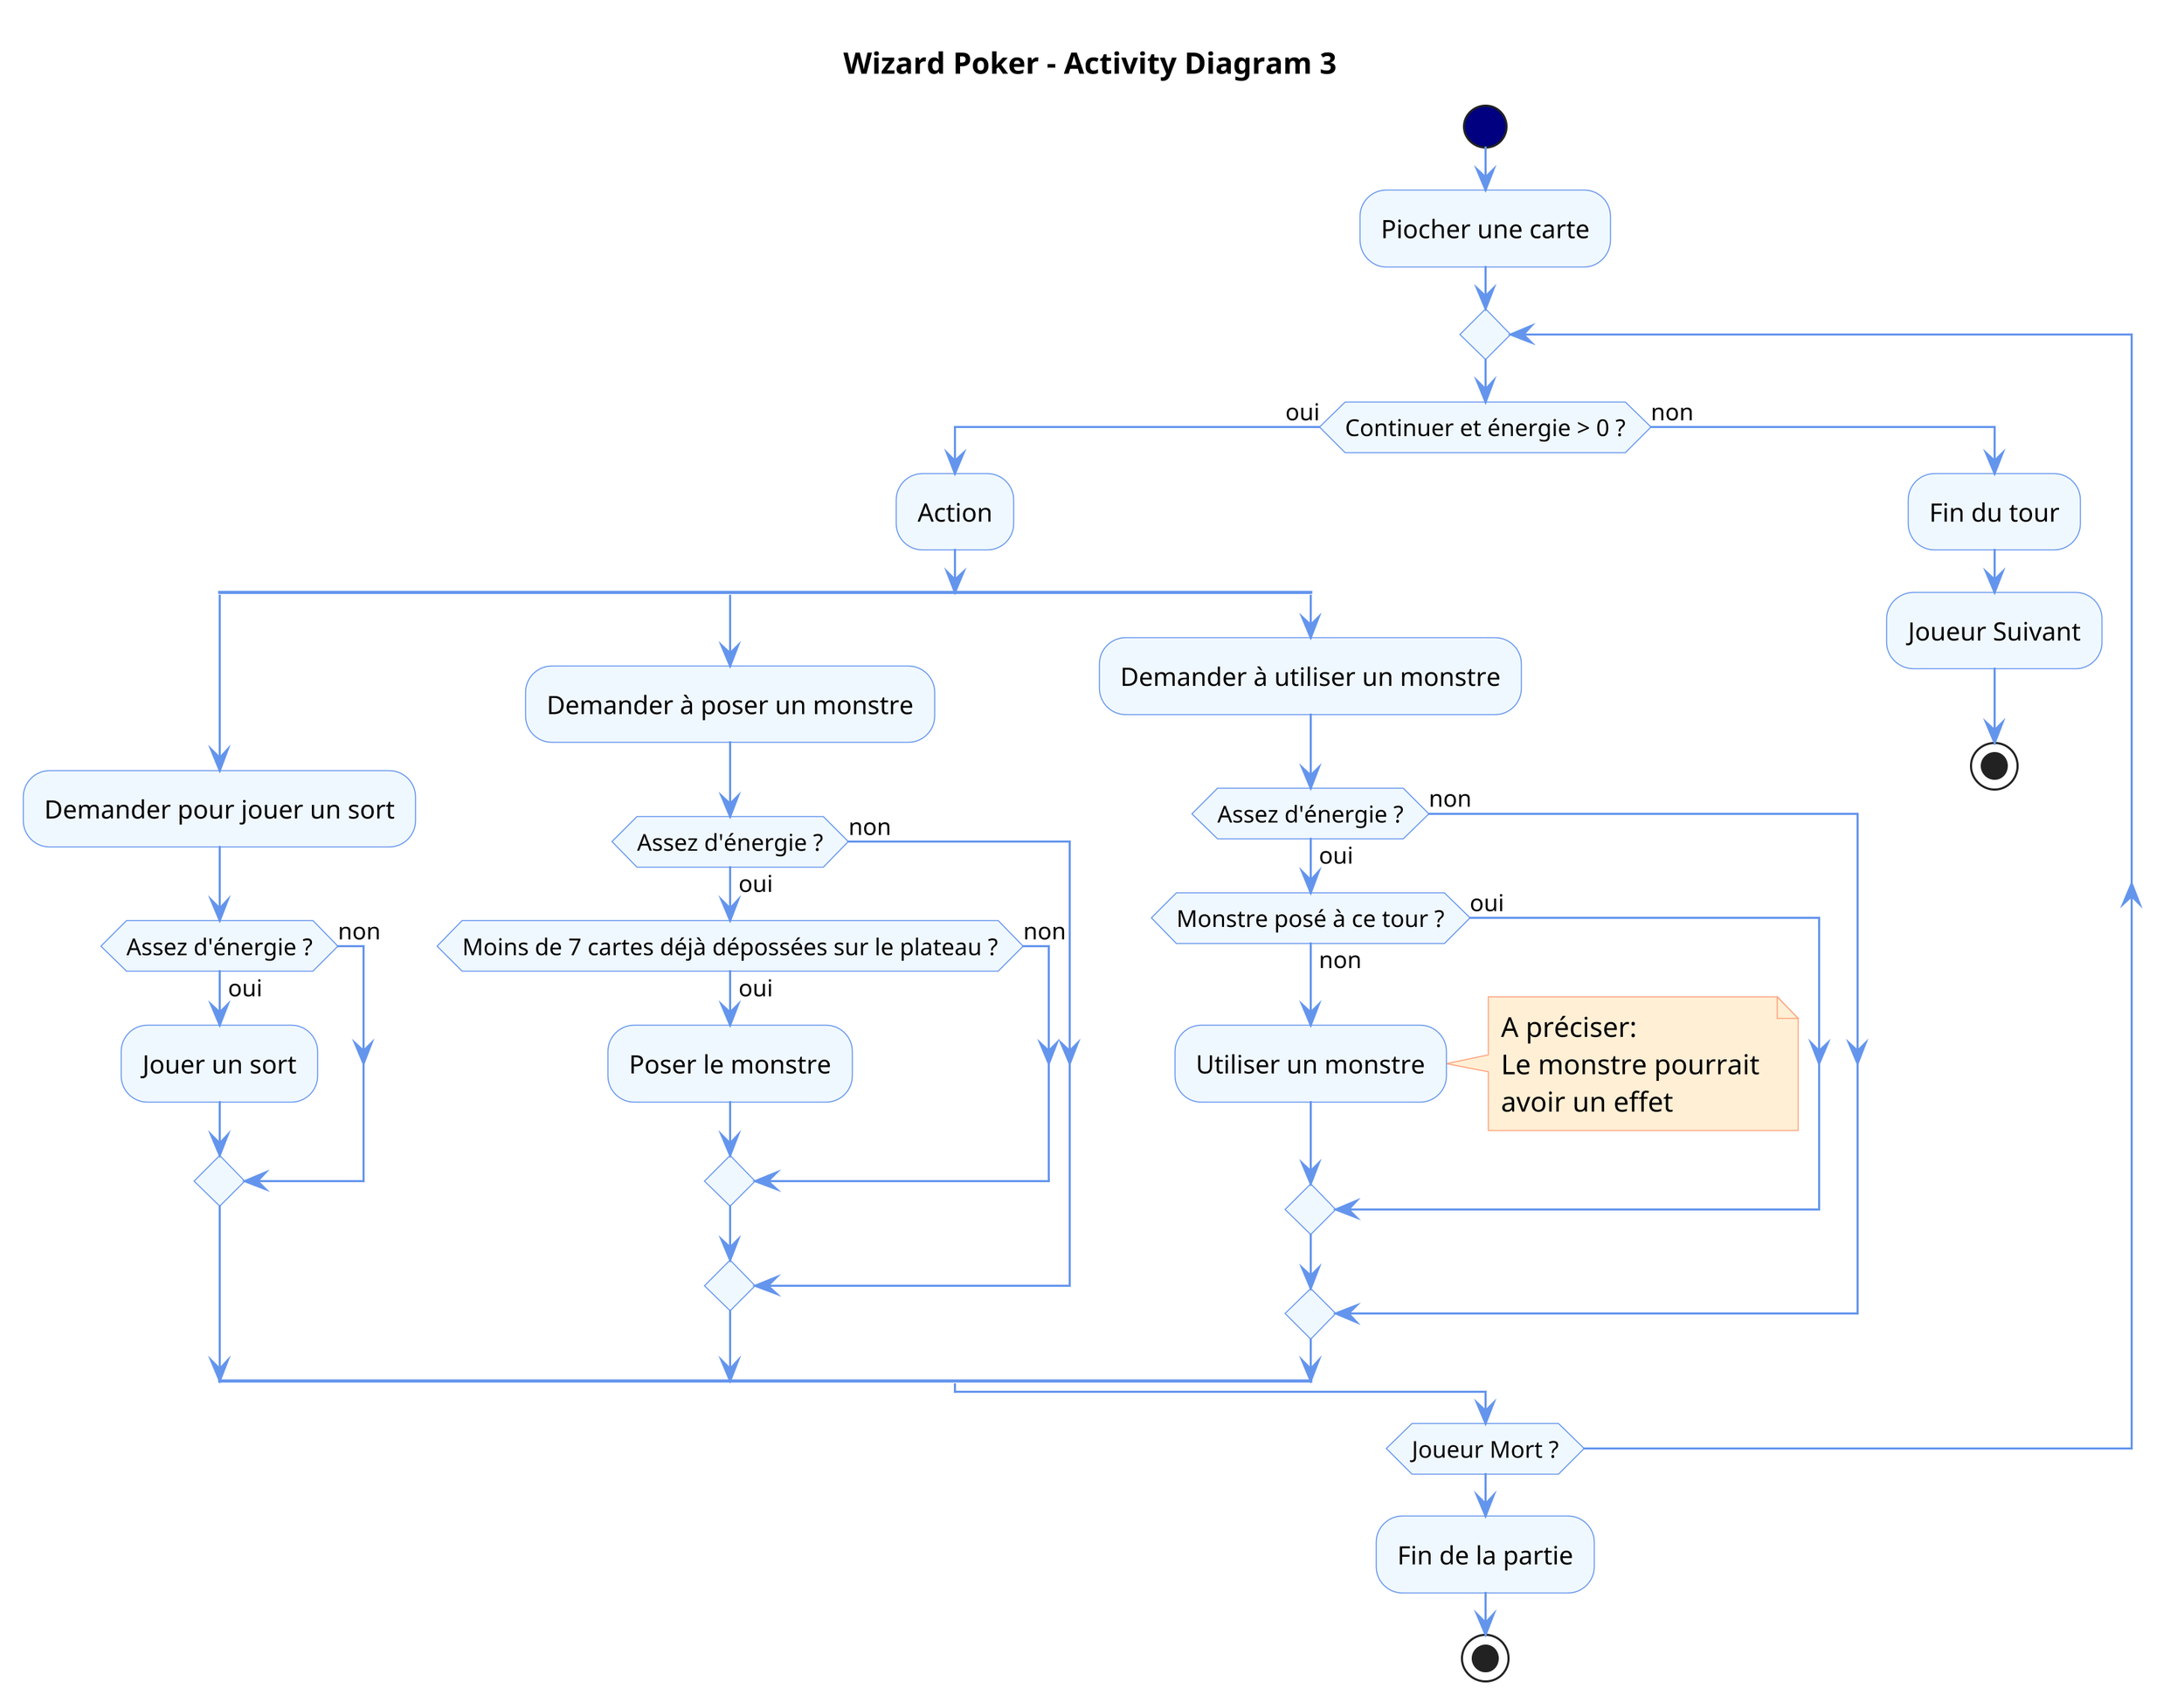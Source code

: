 @startuml


title Wizard Poker - Activity Diagram 3

'accessibilité
skinparam classAttributeIconSize 0

'pas d'ombre
skinparam shadowing false

'taille de l'image
skinparam dpi 300 

'couleurs
skinparam activity {
  StartColor Navy
  BackgroundColor AliceBlue
  ArrowColor CornflowerBlue
  BorderColor CornflowerBlue
  EndColor Navy
}
skinparam NoteBackgroundColor PapayaWhip
skinparam NoteBorderColor LightSalmon
skinparam stereotypeCBackgroundColor OldLace



start
:Piocher une carte;
repeat
  if(Continuer et énergie > 0 ?) then (oui)
    :Action;
    split
      :Demander pour jouer un sort;
      if(Assez d'énergie ?) then (oui)
        :Jouer un sort;
      else (non)
      endif
    split again
      :Demander à poser un monstre;
      if(Assez d'énergie ?) then (oui)
        if(Moins de 7 cartes déjà dépossées sur le plateau ?) then (oui)
          :Poser le monstre;
        else (non)
        endif
      else (non)
      endif
    split again
      :Demander à utiliser un monstre;
      if(Assez d'énergie ?) then (oui)
        if(Monstre posé à ce tour ?) then (oui)
        else (non)
          :Utiliser un monstre;
          note right
            A préciser:
            Le monstre pourrait 
            avoir un effet
          end note
        endif
      else (non)
      endif
    end split
  else (non)
    :Fin du tour;
    :Joueur Suivant;
    stop
  endif
repeat while (Joueur Mort ?)

:Fin de la partie;
stop

@enduml

